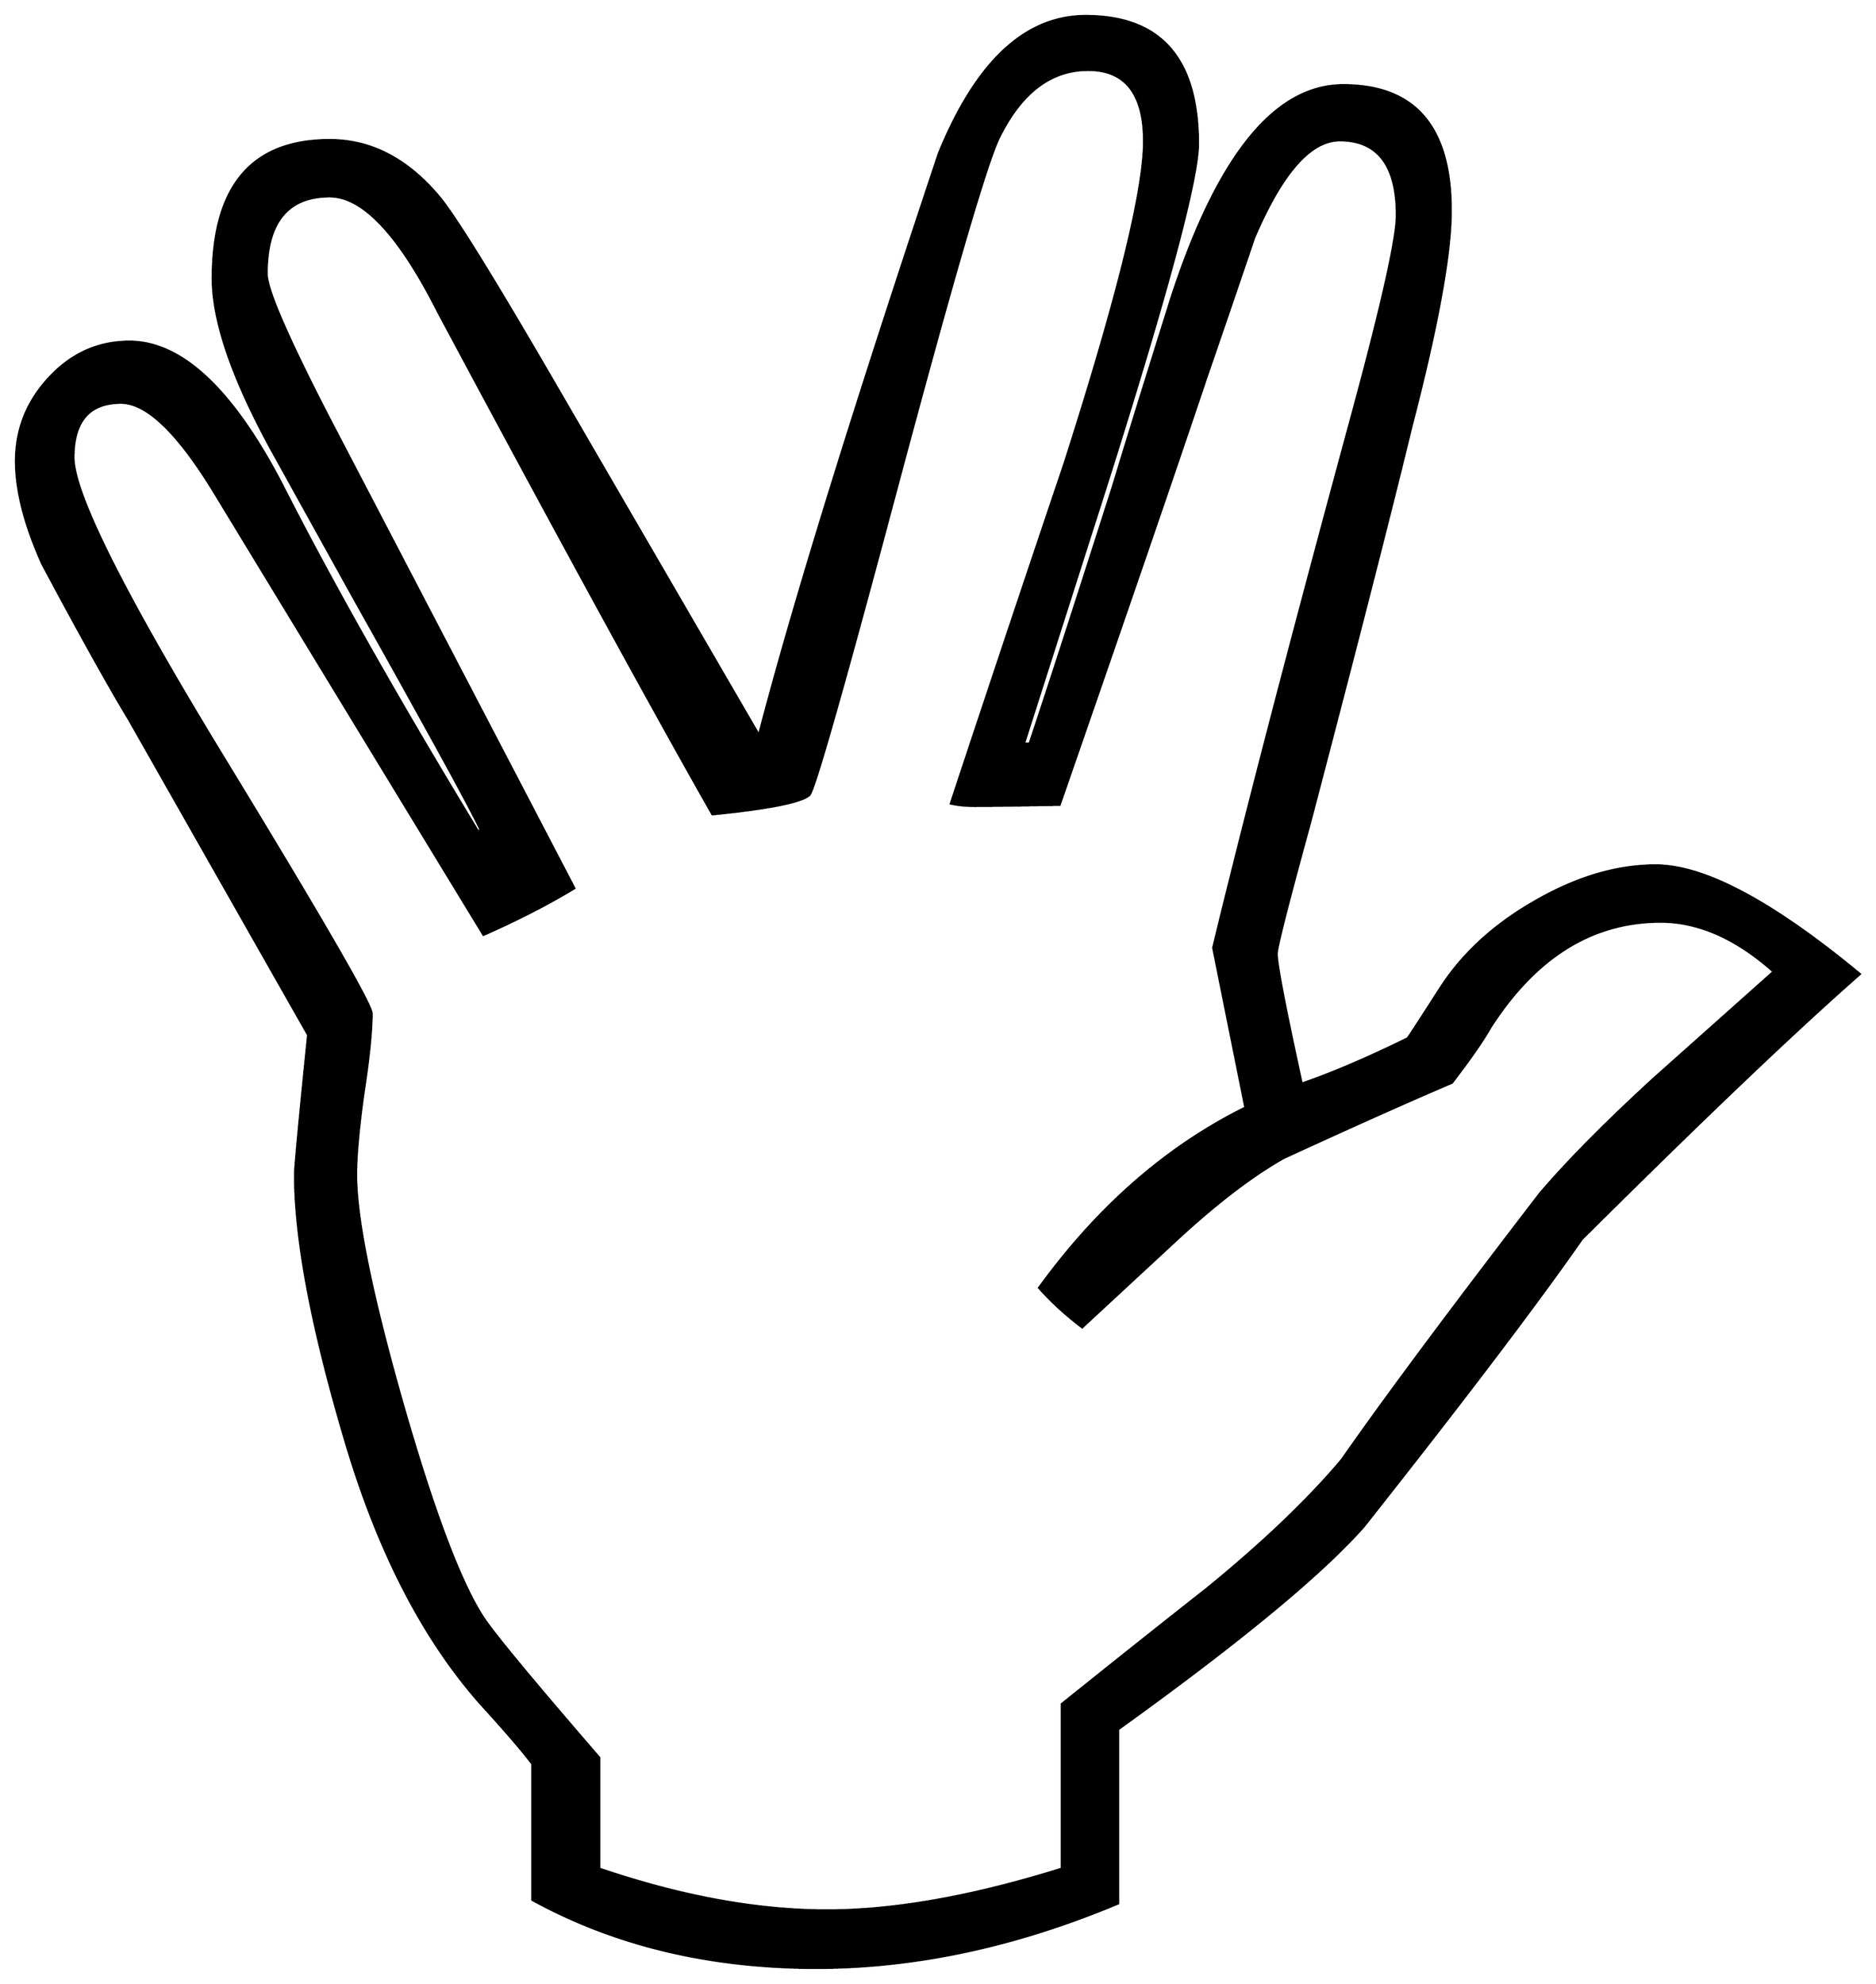 


\begin{tikzpicture}[y=0.80pt, x=0.80pt, yscale=-1.0, xscale=1.0, inner sep=0pt, outer sep=0pt]
\begin{scope}[shift={(100.0,1704.0)},nonzero rule]
  \path[draw=.,fill=.,line width=1.600pt] (1718.0,-595.0) ..
    controls (1664.0,-547.667) and (1586.333,-473.667) ..
    (1485.0,-373.0) .. controls (1446.333,-317.667) and
    (1385.333,-237.333) .. (1302.0,-132.0) .. controls
    (1266.667,-92.0) and (1198.0,-35.333) .. (1096.0,38.0) --
    (1096.0,184.0) .. controls (1010.0,220.0) and (925.667,238.0)
    .. (843.0,238.0) .. controls (753.667,238.0) and (674.333,219.0)
    .. (605.0,181.0) -- (605.0,67.0) .. controls (597.0,56.333)
    and (582.667,39.667) .. (562.0,17.0) .. controls (514.0,-37.0)
    and (476.333,-109.667) .. (449.0,-201.0) .. controls
    (420.333,-297.0) and (406.0,-372.333) .. (406.0,-427.0) ..
    controls (406.0,-433.0) and (409.667,-472.0) .. (417.0,-544.0)
    -- (267.0,-808.0) .. controls (249.667,-836.667) and
    (225.333,-880.333) .. (194.0,-939.0) .. controls (179.333,-971.667)
    and (172.0,-1000.333) .. (172.0,-1025.0) .. controls
    (172.0,-1051.667) and (181.333,-1075.0) .. (200.0,-1095.0) ..
    controls (218.667,-1115.0) and (241.0,-1125.0) ..
    (267.0,-1125.0) .. controls (310.333,-1125.0) and
    (352.667,-1085.667) .. (394.0,-1007.0) .. controls
    (436.0,-924.333) and (491.0,-827.0) .. (559.0,-715.0) --
    (562.0,-715.0) .. controls (557.333,-725.667) and (538.333,-761.0)
    .. (505.0,-821.0) .. controls (494.333,-840.333) and
    (478.333,-869.0) .. (457.0,-907.0) -- (391.0,-1026.0) ..
    controls (355.0,-1090.0) and (337.0,-1140.667) ..
    (337.0,-1178.0) .. controls (337.0,-1255.333) and
    (369.667,-1294.0) .. (435.0,-1294.0) .. controls
    (469.667,-1294.0) and (500.333,-1278.0) .. (527.0,-1246.0) ..
    controls (539.667,-1230.667) and (569.333,-1183.0) ..
    (616.0,-1103.0) -- (795.0,-795.0) .. controls (823.667,-905.0)
    and (874.0,-1067.667) .. (946.0,-1283.0) .. controls
    (977.333,-1359.667) and (1018.333,-1398.0) .. (1069.0,-1398.0) ..
    controls (1131.667,-1398.0) and (1163.0,-1362.333) ..
    (1163.0,-1291.0) .. controls (1163.0,-1261.667) and
    (1137.333,-1166.0) .. (1086.0,-1004.0) -- (1017.0,-788.0) --
    (1022.0,-788.0) .. controls (1038.0,-836.0) and
    (1061.333,-908.0) .. (1092.0,-1004.0) .. controls
    (1102.667,-1039.333) and (1119.0,-1092.0) .. (1141.0,-1162.0) ..
    controls (1179.667,-1280.667) and (1227.667,-1340.0) ..
    (1285.0,-1340.0) .. controls (1345.0,-1340.0) and
    (1375.0,-1305.0) .. (1375.0,-1235.0) .. controls
    (1375.0,-1199.0) and (1364.0,-1138.667) .. (1342.0,-1054.0) ..
    controls (1324.0,-980.0) and (1295.667,-869.333) ..
    (1257.0,-722.0) .. controls (1238.333,-654.0) and
    (1229.0,-617.333) .. (1229.0,-612.0) .. controls
    (1229.0,-603.333) and (1236.0,-567.0) .. (1250.0,-503.0) ..
    controls (1275.333,-511.667) and (1305.0,-524.333) ..
    (1339.0,-541.0) .. controls (1339.667,-541.667) and
    (1349.0,-556.0) .. (1367.0,-584.0) .. controls
    (1385.667,-612.667) and (1412.0,-636.667) .. (1446.0,-656.0) ..
    controls (1480.667,-676.0) and (1514.333,-686.0) ..
    (1547.0,-686.0) .. controls (1587.667,-686.0) and
    (1644.667,-655.667) .. (1718.0,-595.0) -- cycle(1646.0,-597.0)
    .. controls (1614.667,-625.0) and (1583.0,-639.0) ..
    (1551.0,-639.0) .. controls (1493.667,-639.0) and
    (1446.0,-609.333) .. (1408.0,-550.0) .. controls
    (1402.0,-539.333) and (1391.333,-524.0) .. (1376.0,-504.0) ..
    controls (1340.0,-488.667) and (1293.0,-467.667) ..
    (1235.0,-441.0) .. controls (1209.0,-426.333) and
    (1179.667,-404.0) .. (1147.0,-374.0) .. controls
    (1120.333,-349.333) and (1093.333,-324.333) .. (1066.0,-299.0) ..
    controls (1052.0,-309.667) and (1040.0,-320.667) ..
    (1030.0,-332.0) .. controls (1079.333,-400.0) and
    (1137.0,-450.333) .. (1203.0,-483.0) -- (1176.0,-617.0) ..
    controls (1203.333,-729.667) and (1242.0,-878.0) ..
    (1292.0,-1062.0) .. controls (1317.333,-1155.333) and
    (1330.0,-1211.667) .. (1330.0,-1231.0) .. controls
    (1330.0,-1273.0) and (1314.0,-1294.0) .. (1282.0,-1294.0) ..
    controls (1257.333,-1294.0) and (1233.333,-1266.667) ..
    (1210.0,-1212.0) .. controls (1196.667,-1172.667) and
    (1183.333,-1133.667) .. (1170.0,-1095.0) .. controls
    (1143.333,-1015.667) and (1102.333,-896.333) .. (1047.0,-737.0) ..
    controls (1009.667,-736.333) and (986.0,-736.0) ..
    (976.0,-736.0) .. controls (968.667,-736.0) and (962.0,-736.667)
    .. (956.0,-738.0) .. controls (987.333,-832.667) and
    (1019.0,-927.333) .. (1051.0,-1022.0) .. controls
    (1095.667,-1161.333) and (1118.0,-1251.667) .. (1118.0,-1293.0) ..
    controls (1118.0,-1333.0) and (1102.333,-1353.0) ..
    (1071.0,-1353.0) .. controls (1039.667,-1353.0) and
    (1014.667,-1334.0) .. (996.0,-1296.0) .. controls
    (985.333,-1274.0) and (956.667,-1175.667) .. (910.0,-1001.0) ..
    controls (865.333,-833.667) and (841.0,-748.333) .. (837.0,-745.0)
    .. controls (829.667,-739.0) and (802.667,-733.667) ..
    (756.0,-729.0) .. controls (703.333,-821.667) and (626.667,-962.0)
    .. (526.0,-1150.0) .. controls (493.333,-1214.667) and
    (463.0,-1247.0) .. (435.0,-1247.0) .. controls
    (399.667,-1247.0) and (382.0,-1225.333) .. (382.0,-1182.0) ..
    controls (382.0,-1168.667) and (400.333,-1126.667) ..
    (437.0,-1056.0) -- (640.0,-667.0) .. controls (618.0,-653.667)
    and (592.667,-640.667) .. (564.0,-628.0) .. controls
    (514.0,-710.0) and (439.333,-832.667) .. (340.0,-996.0) ..
    controls (308.667,-1048.0) and (282.0,-1074.0) ..
    (260.0,-1074.0) .. controls (233.333,-1074.0) and
    (220.0,-1058.667) .. (220.0,-1028.0) .. controls
    (220.0,-998.0) and (261.667,-914.667) .. (345.0,-778.0) ..
    controls (428.333,-641.333) and (470.0,-569.333) .. (470.0,-562.0)
    .. controls (470.0,-546.667) and (467.667,-524.0) ..
    (463.0,-494.0) .. controls (459.0,-464.667) and (457.0,-442.333)
    .. (457.0,-427.0) .. controls (457.0,-390.333) and
    (470.0,-326.333) .. (496.0,-235.0) .. controls (522.0,-144.333)
    and (544.667,-84.333) .. (564.0,-55.0) .. controls (573.333,-41.0)
    and (605.667,-2.0) .. (661.0,62.0) -- (661.0,155.0) ..
    controls (729.667,178.333) and (793.333,190.0) .. (852.0,190.0) ..
    controls (908.667,190.0) and (974.333,178.333) .. (1049.0,155.0)
    -- (1049.0,17.0) .. controls (1089.667,-15.667) and
    (1130.333,-48.0) .. (1171.0,-80.0) .. controls (1218.333,-118.667)
    and (1256.0,-154.667) .. (1284.0,-188.0) .. controls
    (1319.333,-238.667) and (1374.667,-313.0) .. (1450.0,-411.0) ..
    controls (1473.333,-438.333) and (1505.0,-470.333) ..
    (1545.0,-507.0) .. controls (1612.333,-567.0) and
    (1646.0,-597.0) .. (1646.0,-597.0) -- cycle;
\end{scope}

\end{tikzpicture}

